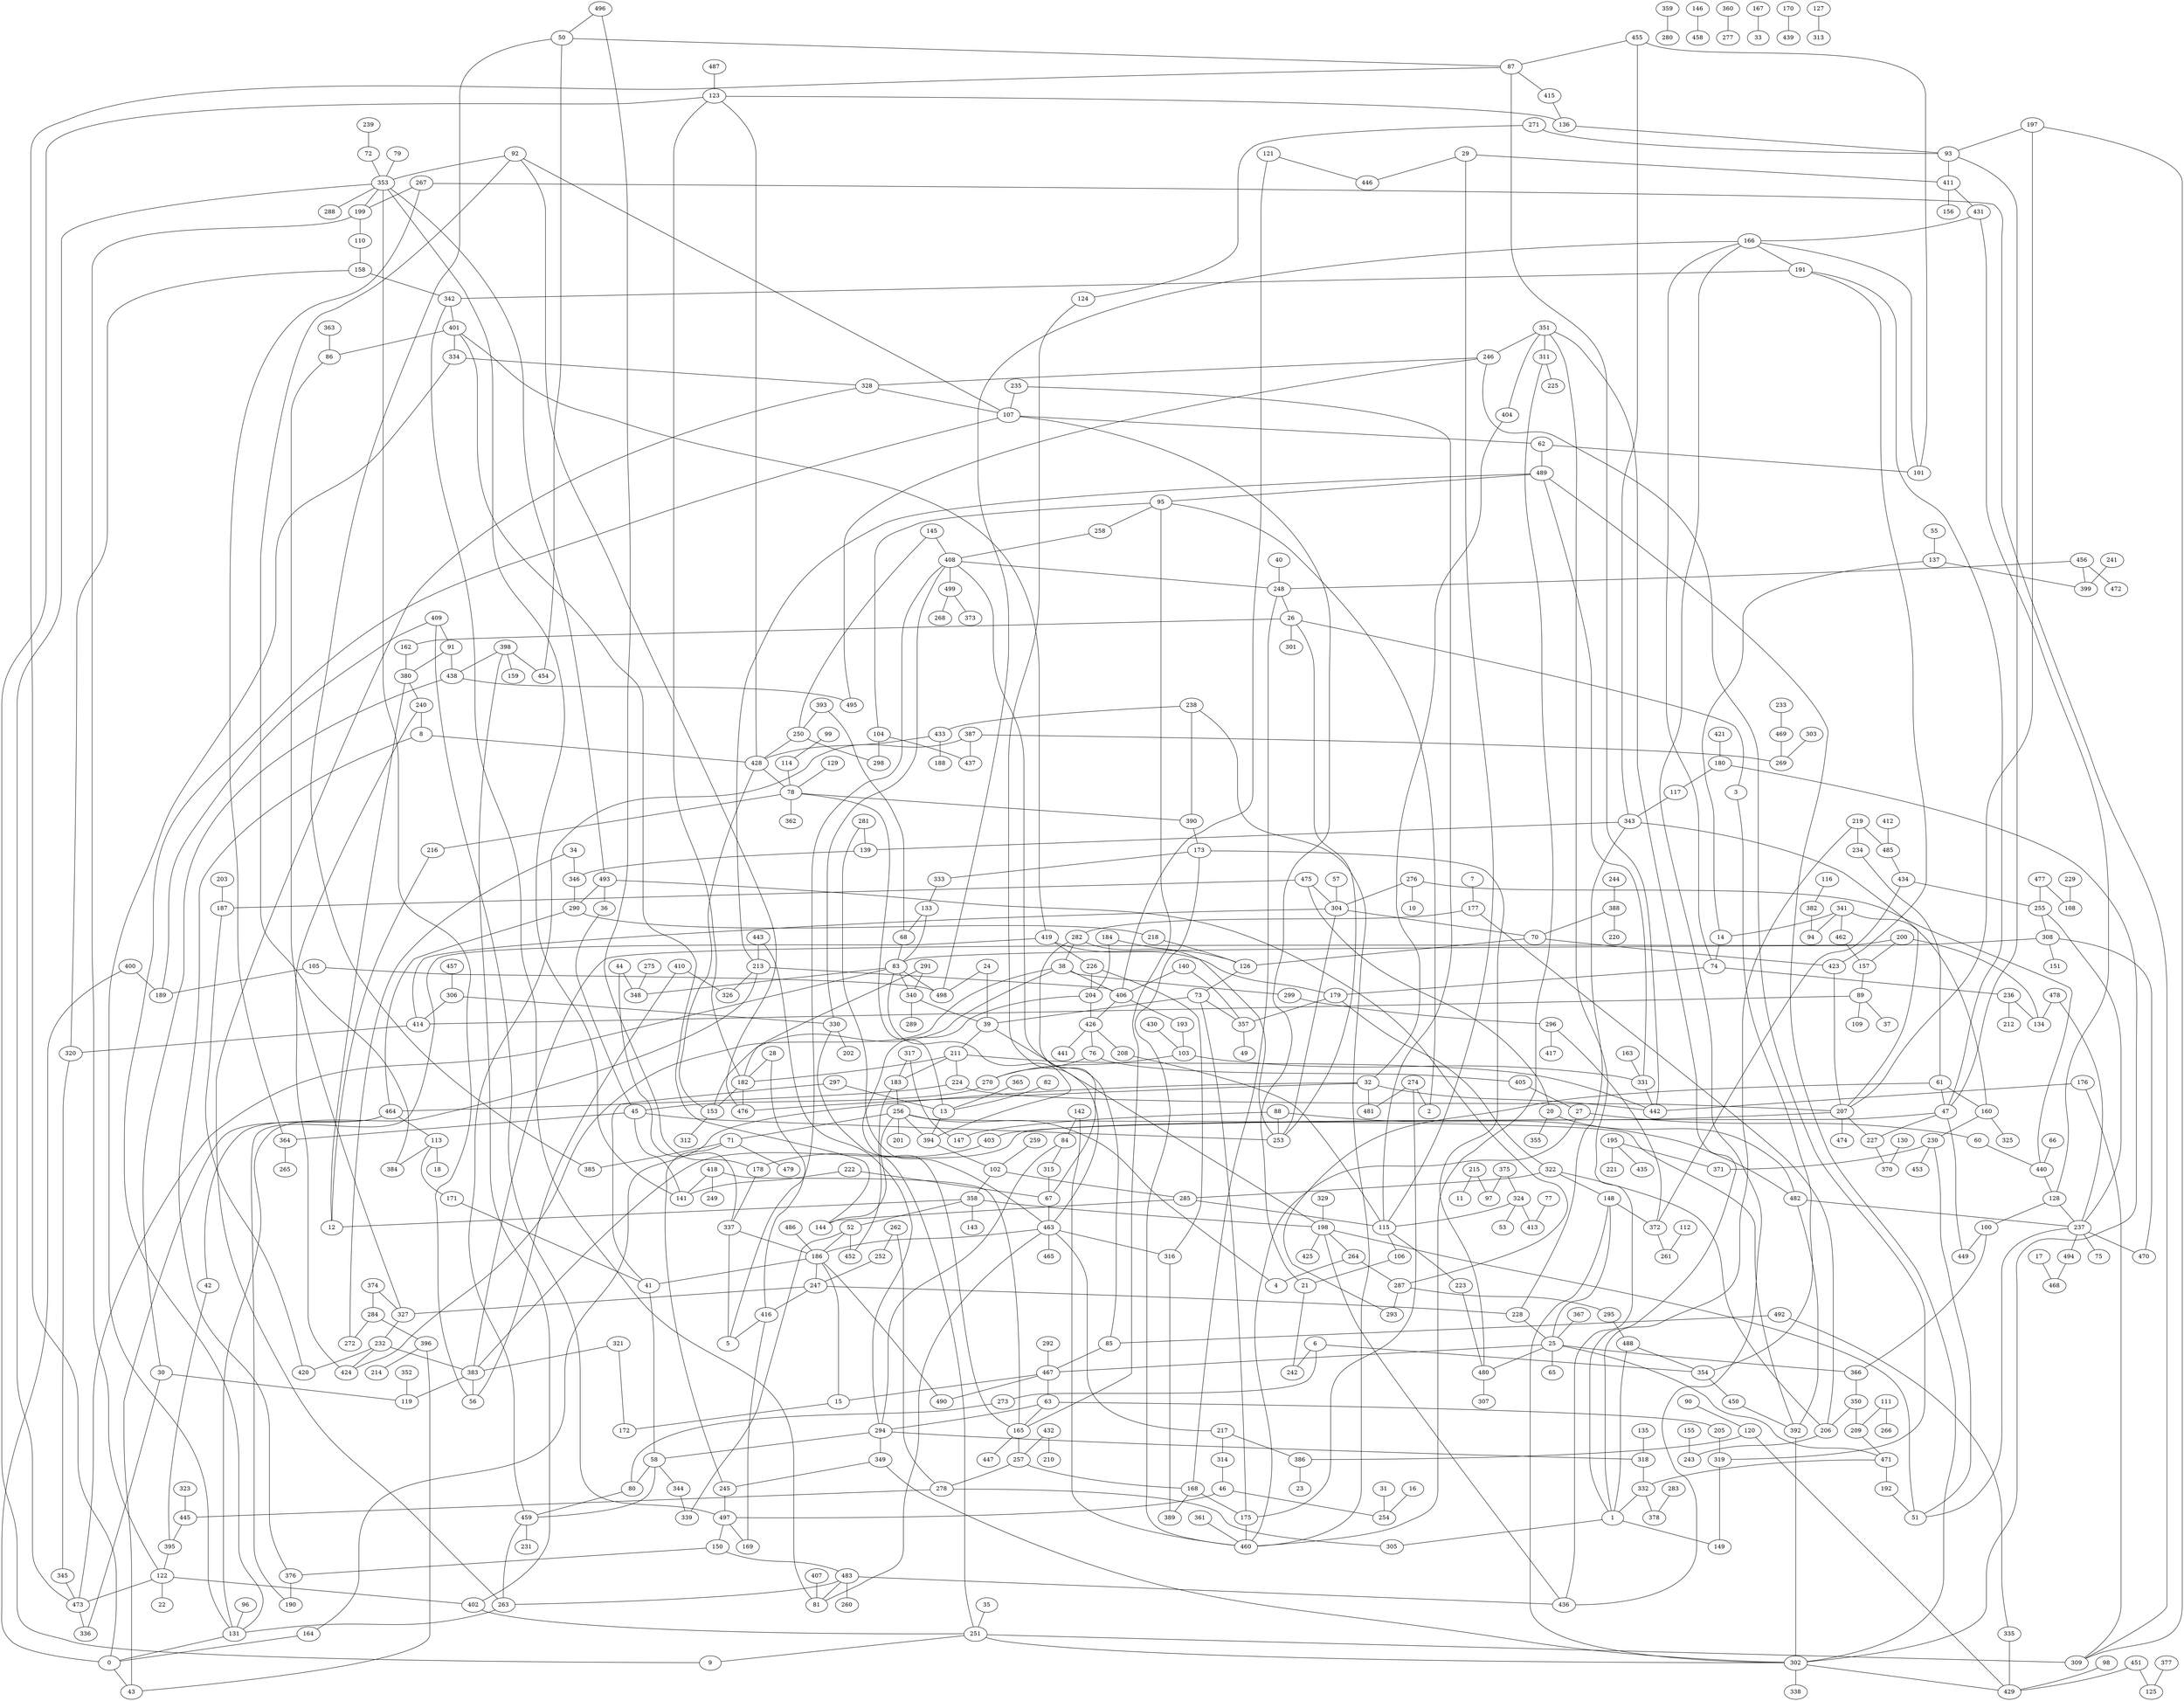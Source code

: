 graph{
92 -- 353;
483 -- 436;
67 -- 463;
60 -- 440;
341 -- 14;
25 -- 480;
111 -- 266;
25 -- 366;
467 -- 490;
180 -- 302;
45 -- 253;
71 -- 385;
411 -- 431;
352 -- 119;
398 -- 454;
121 -- 446;
70 -- 423;
343 -- 228;
110 -- 158;
123 -- 428;
273 -- 80;
281 -- 139;
294 -- 58;
46 -- 254;
308 -- 470;
128 -- 237;
240 -- 8;
114 -- 78;
219 -- 485;
162 -- 380;
186 -- 15;
294 -- 349;
99 -- 114;
375 -- 324;
105 -- 189;
341 -- 462;
89 -- 109;
359 -- 280;
291 -- 182;
426 -- 441;
282 -- 253;
410 -- 326;
327 -- 232;
148 -- 372;
270 -- 45;
208 -- 115;
106 -- 21;
38 -- 406;
163 -- 331;
421 -- 180;
337 -- 186;
29 -- 411;
274 -- 175;
499 -- 373;
26 -- 301;
488 -- 354;
153 -- 312;
475 -- 187;
342 -- 401;
353 -- 56;
197 -- 309;
471 -- 25;
263 -- 328;
306 -- 414;
432 -- 257;
375 -- 97;
406 -- 193;
61 -- 293;
197 -- 93;
434 -- 372;
363 -- 86;
165 -- 95;
187 -- 420;
89 -- 37;
483 -- 260;
406 -- 426;
83 -- 473;
483 -- 263;
400 -- 0;
184 -- 204;
100 -- 449;
241 -- 399;
398 -- 438;
343 -- 207;
351 -- 404;
177 -- 206;
418 -- 141;
168 -- 175;
255 -- 308;
182 -- 476;
308 -- 151;
124 -- 463;
50 -- 454;
463 -- 186;
416 -- 169;
113 -- 171;
1 -- 149;
256 -- 201;
296 -- 417;
206 -- 243;
160 -- 325;
142 -- 84;
4 -- 256;
334 -- 328;
76 -- 270;
126 -- 73;
321 -- 172;
166 -- 436;
496 -- 50;
353 -- 141;
467 -- 63;
308 -- 83;
358 -- 52;
150 -- 483;
113 -- 384;
248 -- 168;
302 -- 489;
203 -- 187;
107 -- 131;
96 -- 131;
28 -- 182;
199 -- 122;
497 -- 169;
237 -- 470;
166 -- 101;
401 -- 86;
131 -- 0;
92 -- 384;
192 -- 51;
179 -- 357;
117 -- 343;
252 -- 247;
349 -- 245;
232 -- 424;
50 -- 385;
388 -- 70;
226 -- 204;
432 -- 210;
464 -- 113;
278 -- 305;
426 -- 208;
408 -- 499;
85 -- 467;
83 -- 498;
112 -- 261;
283 -- 378;
93 -- 411;
26 -- 253;
140 -- 406;
79 -- 353;
227 -- 370;
38 -- 424;
198 -- 425;
20 -- 482;
197 -- 207;
478 -- 134;
236 -- 212;
395 -- 122;
251 -- 9;
211 -- 224;
29 -- 446;
393 -- 250;
232 -- 383;
8 -- 428;
146 -- 458;
316 -- 389;
122 -- 402;
320 -- 345;
463 -- 465;
137 -- 399;
463 -- 217;
52 -- 186;
178 -- 337;
451 -- 429;
440 -- 128;
105 -- 498;
209 -- 471;
256 -- 71;
398 -- 159;
431 -- 128;
340 -- 39;
357 -- 49;
228 -- 25;
71 -- 245;
87 -- 415;
382 -- 94;
165 -- 447;
451 -- 125;
229 -- 108;
47 -- 227;
58 -- 459;
87 -- 0;
179 -- 322;
184 -- 126;
66 -- 440;
430 -- 103;
294 -- 318;
44 -- 337;
473 -- 353;
7 -- 177;
115 -- 223;
78 -- 390;
235 -- 107;
84 -- 315;
219 -- 234;
250 -- 298;
83 -- 133;
122 -- 22;
215 -- 97;
45 -- 364;
330 -- 202;
88 -- 253;
247 -- 327;
133 -- 68;
44 -- 348;
200 -- 157;
245 -- 497;
104 -- 298;
103 -- 270;
299 -- 296;
195 -- 435;
392 -- 302;
38 -- 299;
264 -- 4;
455 -- 343;
492 -- 335;
351 -- 436;
275 -- 348;
292 -- 467;
95 -- 2;
360 -- 277;
83 -- 394;
238 -- 433;
460 -- 173;
186 -- 490;
247 -- 228;
426 -- 76;
77 -- 413;
102 -- 285;
257 -- 168;
262 -- 278;
403 -- 178;
145 -- 250;
198 -- 436;
140 -- 357;
200 -- 383;
28 -- 416;
13 -- 394;
314 -- 46;
251 -- 302;
354 -- 450;
213 -- 326;
262 -- 252;
462 -- 157;
123 -- 9;
111 -- 209;
456 -- 399;
246 -- 319;
216 -- 12;
166 -- 498;
91 -- 380;
387 -- 269;
329 -- 198;
167 -- 33;
274 -- 481;
182 -- 153;
408 -- 5;
158 -- 342;
222 -- 141;
489 -- 213;
157 -- 89;
61 -- 160;
160 -- 230;
250 -- 428;
0 -- 43;
415 -- 136;
95 -- 258;
434 -- 255;
224 -- 464;
457 -- 306;
351 -- 311;
50 -- 87;
324 -- 413;
408 -- 248;
433 -- 428;
412 -- 485;
136 -- 93;
333 -- 133;
27 -- 60;
302 -- 338;
419 -- 179;
343 -- 139;
258 -- 408;
475 -- 304;
205 -- 319;
351 -- 1;
232 -- 420;
297 -- 13;
47 -- 93;
281 -- 463;
73 -- 357;
366 -- 350;
21 -- 107;
477 -- 108;
86 -- 327;
213 -- 131;
332 -- 378;
419 -- 190;
256 -- 394;
478 -- 237;
374 -- 284;
198 -- 264;
31 -- 254;
284 -- 272;
130 -- 370;
311 -- 225;
259 -- 102;
244 -- 388;
428 -- 78;
388 -- 220;
73 -- 39;
148 -- 25;
1 -- 305;
492 -- 85;
349 -- 302;
297 -- 41;
304 -- 414;
222 -- 67;
58 -- 80;
34 -- 346;
455 -- 101;
358 -- 143;
170 -- 439;
322 -- 148;
198 -- 51;
433 -- 188;
330 -- 251;
469 -- 269;
186 -- 41;
191 -- 342;
410 -- 56;
267 -- 199;
3 -- 354;
173 -- 333;
463 -- 81;
150 -- 376;
235 -- 115;
443 -- 294;
139 -- 346;
390 -- 173;
383 -- 56;
204 -- 165;
8 -- 376;
32 -- 481;
475 -- 20;
476 -- 92;
321 -- 383;
493 -- 290;
240 -- 424;
486 -- 186;
89 -- 414;
431 -- 166;
72 -- 353;
267 -- 364;
52 -- 452;
120 -- 386;
211 -- 183;
282 -- 38;
456 -- 248;
24 -- 498;
351 -- 246;
237 -- 75;
237 -- 51;
12 -- 380;
364 -- 265;
287 -- 293;
334 -- 131;
285 -- 144;
87 -- 442;
88 -- 482;
493 -- 36;
32 -- 164;
35 -- 251;
401 -- 419;
120 -- 429;
285 -- 115;
195 -- 221;
409 -- 189;
257 -- 278;
195 -- 371;
438 -- 495;
455 -- 87;
238 -- 390;
411 -- 156;
230 -- 51;
164 -- 0;
17 -- 468;
62 -- 101;
256 -- 144;
155 -- 243;
404 -- 32;
416 -- 5;
26 -- 3;
76 -- 405;
226 -- 316;
344 -- 339;
323 -- 445;
6 -- 273;
353 -- 199;
158 -- 320;
115 -- 106;
144 -- 401;
83 -- 340;
219 -- 1;
471 -- 332;
104 -- 437;
238 -- 460;
482 -- 392;
318 -- 332;
128 -- 100;
387 -- 459;
456 -- 472;
278 -- 445;
142 -- 460;
315 -- 67;
459 -- 231;
26 -- 162;
30 -- 119;
224 -- 207;
145 -- 408;
204 -- 426;
464 -- 42;
61 -- 47;
102 -- 358;
287 -- 295;
284 -- 396;
95 -- 104;
393 -- 68;
303 -- 269;
41 -- 58;
175 -- 460;
467 -- 15;
380 -- 240;
477 -- 255;
282 -- 67;
494 -- 468;
473 -- 336;
233 -- 469;
358 -- 12;
340 -- 289;
445 -- 395;
21 -- 242;
350 -- 206;
46 -- 497;
248 -- 26;
374 -- 327;
217 -- 314;
218 -- 126;
211 -- 182;
63 -- 294;
332 -- 1;
20 -- 355;
168 -- 389;
443 -- 213;
176 -- 309;
353 -- 493;
166 -- 74;
213 -- 406;
496 -- 178;
113 -- 18;
230 -- 453;
396 -- 43;
407 -- 81;
123 -- 182;
335 -- 429;
176 -- 442;
394 -- 102;
328 -- 107;
480 -- 307;
74 -- 179;
423 -- 207;
62 -- 489;
291 -- 340;
32 -- 476;
386 -- 23;
499 -- 268;
100 -- 366;
78 -- 216;
70 -- 126;
83 -- 348;
251 -- 309;
246 -- 328;
148 -- 302;
322 -- 285;
263 -- 131;
198 -- 39;
52 -- 339;
171 -- 41;
180 -- 117;
264 -- 287;
464 -- 43;
234 -- 61;
419 -- 226;
497 -- 150;
450 -- 392;
405 -- 27;
36 -- 45;
290 -- 464;
42 -- 395;
25 -- 65;
487 -- 123;
71 -- 479;
353 -- 288;
207 -- 474;
267 -- 309;
276 -- 440;
331 -- 489;
63 -- 205;
317 -- 183;
45 -- 141;
290 -- 218;
25 -- 467;
402 -- 251;
47 -- 383;
103 -- 331;
78 -- 13;
274 -- 2;
38 -- 153;
488 -- 1;
400 -- 189;
409 -- 91;
16 -- 254;
193 -- 103;
230 -- 371;
408 -- 330;
84 -- 294;
137 -- 14;
361 -- 460;
15 -- 172;
276 -- 304;
88 -- 147;
6 -- 354;
127 -- 313;
414 -- 320;
341 -- 94;
121 -- 406;
401 -- 334;
396 -- 214;
177 -- 282;
199 -- 110;
236 -- 134;
304 -- 70;
74 -- 236;
387 -- 437;
483 -- 81;
331 -- 442;
34 -- 272;
255 -- 237;
365 -- 13;
30 -- 336;
438 -- 30;
247 -- 416;
40 -- 248;
200 -- 134;
324 -- 53;
5 -- 337;
398 -- 402;
57 -- 304;
276 -- 10;
73 -- 175;
186 -- 247;
383 -- 119;
471 -- 192;
358 -- 198;
29 -- 115;
58 -- 344;
418 -- 249;
91 -- 438;
493 -- 287;
489 -- 95;
317 -- 147;
107 -- 62;
215 -- 11;
302 -- 429;
81 -- 342;
295 -- 488;
409 -- 497;
482 -- 237;
207 -- 403;
418 -- 165;
271 -- 124;
166 -- 191;
350 -- 209;
191 -- 47;
271 -- 93;
80 -- 459;
296 -- 372;
14 -- 74;
6 -- 242;
116 -- 382;
90 -- 120;
135 -- 318;
68 -- 83;
217 -- 386;
39 -- 211;
123 -- 136;
207 -- 227;
153 -- 428;
345 -- 473;
392 -- 256;
246 -- 495;
63 -- 165;
480 -- 173;
55 -- 137;
452 -- 183;
32 -- 442;
311 -- 460;
306 -- 330;
372 -- 261;
98 -- 429;
82 -- 13;
223 -- 480;
122 -- 473;
341 -- 160;
237 -- 494;
107 -- 92;
191 -- 423;
376 -- 190;
211 -- 442;
463 -- 316;
319 -- 149;
304 -- 253;
27 -- 460;
183 -- 256;
408 -- 85;
322 -- 206;
129 -- 78;
485 -- 434;
459 -- 263;
78 -- 362;
377 -- 125;
346 -- 290;
324 -- 115;
47 -- 449;
239 -- 72;
367 -- 25;
165 -- 257;
24 -- 39;
}
